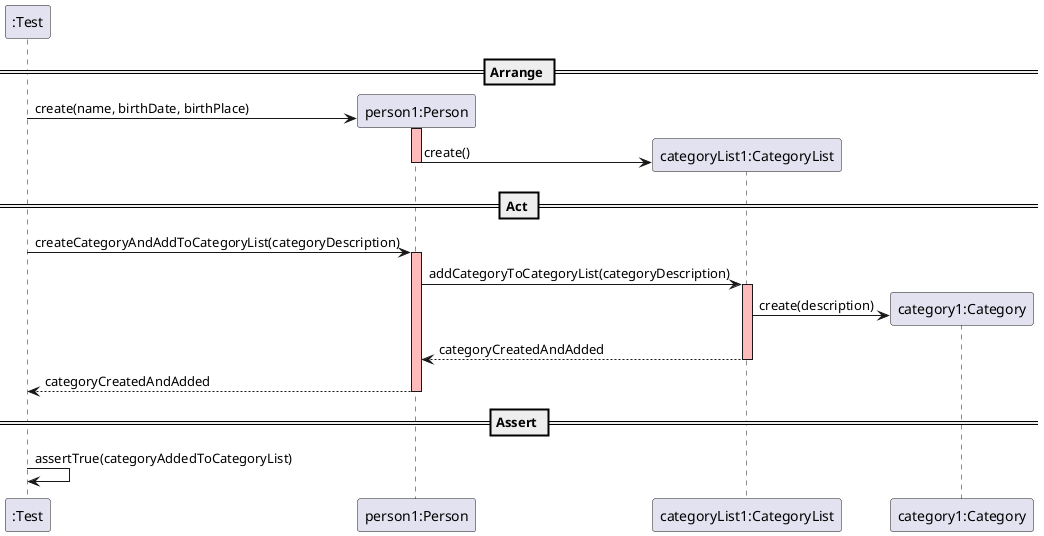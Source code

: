 @startuml
create ":Test"
== Arrange ==
create "person1:Person"
":Test" -> "person1:Person" : create(name, birthDate, birthPlace)
activate "person1:Person" #FFBBBB
create "categoryList1:CategoryList"
"person1:Person" -> "categoryList1:CategoryList" :  create()
deactivate "person1:Person" #FFBBBB
== Act ==
":Test" -> "person1:Person" : createCategoryAndAddToCategoryList(categoryDescription)
activate "person1:Person" #FFBBBB
"person1:Person" -> "categoryList1:CategoryList" : addCategoryToCategoryList(categoryDescription)
activate "categoryList1:CategoryList" #FFBBBB
create "category1:Category"
"categoryList1:CategoryList" -> "category1:Category" : create(description)
"categoryList1:CategoryList" --> "person1:Person" : categoryCreatedAndAdded
deactivate "categoryList1:CategoryList" #FFBBBB
"person1:Person" --> ":Test" : categoryCreatedAndAdded
deactivate "person1:Person" #FFBBBB
== Assert ==
":Test" -> ":Test" : assertTrue(categoryAddedToCategoryList)
@enduml